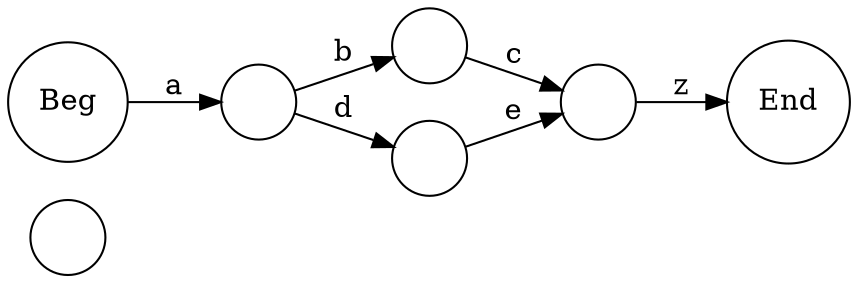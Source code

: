 digraph tokex {
	labelloc="t";
	label="";
	graph [dpi=200];
	rankdir=LR;
	fontname="Helvetica";
	edge [arrowhead=normal,arrowtail=dot];
	node [shape=circle];
	# Auto-generated by Tokex.

	0 [label=""];
	1 [label=""];
	2 [label=""];
	3 [label=""];
	4 [label=""];
	Beg [label="Beg"];
	End [label="End"];
	Beg -> 2 [label="a"];
	2 -> 1 [label="b"];
	2 -> 3 [label="d"];
	1 -> 4 [label="c"];
	3 -> 4 [label="e"];
	4 -> End [label="z"];
}
